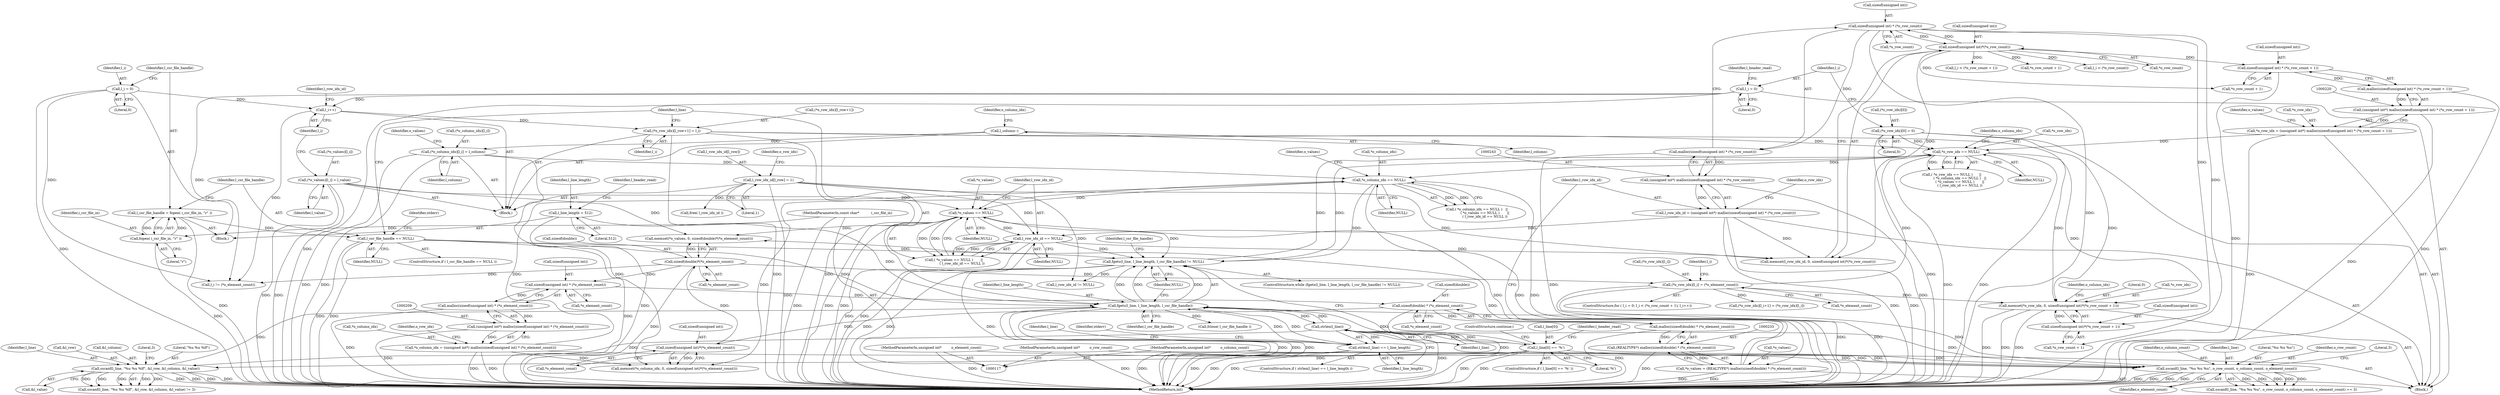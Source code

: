 digraph "1_libxsmm_151481489192e6d1997f8bde52c5c425ea41741d_0@API" {
"1000276" [label="(Call,memset(*o_row_idx, 0, sizeof(unsigned int)*(*o_row_count + 1)))"];
"1000325" [label="(Call,(*o_row_idx)[l_i] = (*o_element_count))"];
"1000300" [label="(Call,sizeof(double)*(*o_element_count))"];
"1000291" [label="(Call,sizeof(unsigned int)*(*o_element_count))"];
"1000235" [label="(Call,sizeof(double) * (*o_element_count))"];
"1000211" [label="(Call,sizeof(unsigned int) * (*o_element_count))"];
"1000332" [label="(Call,(*o_row_idx)[0] = 0)"];
"1000252" [label="(Call,*o_row_idx == NULL)"];
"1000216" [label="(Call,*o_row_idx = (unsigned int*) malloc(sizeof(unsigned int) * (*o_row_count + 1)))"];
"1000219" [label="(Call,(unsigned int*) malloc(sizeof(unsigned int) * (*o_row_count + 1)))"];
"1000221" [label="(Call,malloc(sizeof(unsigned int) * (*o_row_count + 1)))"];
"1000222" [label="(Call,sizeof(unsigned int) * (*o_row_count + 1))"];
"1000308" [label="(Call,sizeof(unsigned int)*(*o_row_count))"];
"1000245" [label="(Call,sizeof(unsigned int) * (*o_row_count))"];
"1000399" [label="(Call,(*o_row_idx)[l_row+1] = l_i)"];
"1000392" [label="(Call,l_i++)"];
"1000338" [label="(Call,l_i = 0)"];
"1000141" [label="(Call,l_i = 0)"];
"1000161" [label="(Call,fgets(l_line, l_line_length, l_csr_file_handle) != NULL)"];
"1000162" [label="(Call,fgets(l_line, l_line_length, l_csr_file_handle))"];
"1000181" [label="(Call,l_line[0] == '%')"];
"1000170" [label="(Call,strlen(l_line))"];
"1000359" [label="(Call,sscanf(l_line, \"%u %u %lf\", &l_row, &l_column, &l_value))"];
"1000197" [label="(Call,sscanf(l_line, \"%u %u %u\", o_row_count, o_column_count, o_element_count))"];
"1000122" [label="(MethodParameterIn,unsigned int*         o_row_count)"];
"1000123" [label="(MethodParameterIn,unsigned int*         o_column_count)"];
"1000124" [label="(MethodParameterIn,unsigned int*         o_element_count)"];
"1000169" [label="(Call,strlen(l_line) == l_line_length)"];
"1000128" [label="(Call,l_line_length = 512)"];
"1000150" [label="(Call,l_csr_file_handle == NULL)"];
"1000144" [label="(Call,l_csr_file_handle = fopen( i_csr_file_in, \"r\" ))"];
"1000146" [label="(Call,fopen( i_csr_file_in, \"r\" ))"];
"1000118" [label="(MethodParameterIn,const char*           i_csr_file_in)"];
"1000257" [label="(Call,*o_column_idx == NULL)"];
"1000205" [label="(Call,*o_column_idx = (unsigned int*) malloc(sizeof(unsigned int) * (*o_element_count)))"];
"1000208" [label="(Call,(unsigned int*) malloc(sizeof(unsigned int) * (*o_element_count)))"];
"1000210" [label="(Call,malloc(sizeof(unsigned int) * (*o_element_count)))"];
"1000380" [label="(Call,(*o_column_idx)[l_i] = l_column)"];
"1000378" [label="(Call,l_column--)"];
"1000266" [label="(Call,l_row_idx_id == NULL)"];
"1000240" [label="(Call,l_row_idx_id = (unsigned int*) malloc(sizeof(unsigned int) * (*o_row_count)))"];
"1000242" [label="(Call,(unsigned int*) malloc(sizeof(unsigned int) * (*o_row_count)))"];
"1000244" [label="(Call,malloc(sizeof(unsigned int) * (*o_row_count)))"];
"1000394" [label="(Call,l_row_idx_id[l_row] = 1)"];
"1000262" [label="(Call,*o_values == NULL)"];
"1000386" [label="(Call,(*o_values)[l_i] = l_value)"];
"1000229" [label="(Call,*o_values = (REALTYPE*) malloc(sizeof(double) * (*o_element_count)))"];
"1000232" [label="(Call,(REALTYPE*) malloc(sizeof(double) * (*o_element_count)))"];
"1000234" [label="(Call,malloc(sizeof(double) * (*o_element_count)))"];
"1000280" [label="(Call,sizeof(unsigned int)*(*o_row_count + 1))"];
"1000281" [label="(Call,sizeof(unsigned int))"];
"1000222" [label="(Call,sizeof(unsigned int) * (*o_row_count + 1))"];
"1000410" [label="(Call,l_i != (*o_element_count))"];
"1000240" [label="(Call,l_row_idx_id = (unsigned int*) malloc(sizeof(unsigned int) * (*o_row_count)))"];
"1000364" [label="(Call,&l_column)"];
"1000192" [label="(Identifier,l_header_read)"];
"1000393" [label="(Identifier,l_i)"];
"1000303" [label="(Call,*o_element_count)"];
"1000439" [label="(Call,(*o_row_idx)[l_i+1] = (*o_row_idx)[l_i])"];
"1000183" [label="(Identifier,l_line)"];
"1000425" [label="(Call,l_i < (*o_row_count))"];
"1000266" [label="(Call,l_row_idx_id == NULL)"];
"1000262" [label="(Call,*o_values == NULL)"];
"1000381" [label="(Call,(*o_column_idx)[l_i])"];
"1000205" [label="(Call,*o_column_idx = (unsigned int*) malloc(sizeof(unsigned int) * (*o_element_count)))"];
"1000219" [label="(Call,(unsigned int*) malloc(sizeof(unsigned int) * (*o_row_count + 1)))"];
"1000291" [label="(Call,sizeof(unsigned int)*(*o_element_count))"];
"1000199" [label="(Literal,\"%u %u %u\")"];
"1000125" [label="(Block,)"];
"1000235" [label="(Call,sizeof(double) * (*o_element_count))"];
"1000257" [label="(Call,*o_column_idx == NULL)"];
"1000231" [label="(Identifier,o_values)"];
"1000208" [label="(Call,(unsigned int*) malloc(sizeof(unsigned int) * (*o_element_count)))"];
"1000300" [label="(Call,sizeof(double)*(*o_element_count))"];
"1000309" [label="(Call,sizeof(unsigned int))"];
"1000166" [label="(Identifier,NULL)"];
"1000202" [label="(Identifier,o_element_count)"];
"1000134" [label="(Identifier,l_header_read)"];
"1000128" [label="(Call,l_line_length = 512)"];
"1000287" [label="(Call,memset(*o_column_idx, 0, sizeof(unsigned int)*(*o_element_count)))"];
"1000172" [label="(Identifier,l_line_length)"];
"1000311" [label="(Call,*o_row_count)"];
"1000211" [label="(Call,sizeof(unsigned int) * (*o_element_count))"];
"1000256" [label="(Call,( *o_column_idx == NULL )   ||\n               ( *o_values == NULL )       ||\n               ( l_row_idx_id == NULL ))"];
"1000143" [label="(Literal,0)"];
"1000407" [label="(Call,fclose( l_csr_file_handle ))"];
"1000230" [label="(Call,*o_values)"];
"1000406" [label="(Identifier,l_i)"];
"1000232" [label="(Call,(REALTYPE*) malloc(sizeof(double) * (*o_element_count)))"];
"1000280" [label="(Call,sizeof(unsigned int)*(*o_row_count + 1))"];
"1000391" [label="(Identifier,l_value)"];
"1000368" [label="(Literal,3)"];
"1000258" [label="(Call,*o_column_idx)"];
"1000292" [label="(Call,sizeof(unsigned int))"];
"1000180" [label="(ControlStructure,if ( l_line[0] == '%' ))"];
"1000263" [label="(Call,*o_values)"];
"1000241" [label="(Identifier,l_row_idx_id)"];
"1000151" [label="(Identifier,l_csr_file_handle)"];
"1000255" [label="(Identifier,NULL)"];
"1000333" [label="(Call,(*o_row_idx)[0])"];
"1000459" [label="(MethodReturn,int)"];
"1000359" [label="(Call,sscanf(l_line, \"%u %u %lf\", &l_row, &l_column, &l_value))"];
"1000200" [label="(Identifier,o_row_count)"];
"1000246" [label="(Call,sizeof(unsigned int))"];
"1000380" [label="(Call,(*o_column_idx)[l_i] = l_column)"];
"1000324" [label="(Identifier,l_i)"];
"1000289" [label="(Identifier,o_column_idx)"];
"1000387" [label="(Call,(*o_values)[l_i])"];
"1000181" [label="(Call,l_line[0] == '%')"];
"1000223" [label="(Call,sizeof(unsigned int))"];
"1000185" [label="(Literal,'%')"];
"1000162" [label="(Call,fgets(l_line, l_line_length, l_csr_file_handle))"];
"1000276" [label="(Call,memset(*o_row_idx, 0, sizeof(unsigned int)*(*o_row_count + 1)))"];
"1000217" [label="(Call,*o_row_idx)"];
"1000204" [label="(Block,)"];
"1000294" [label="(Call,*o_element_count)"];
"1000146" [label="(Call,fopen( i_csr_file_in, \"r\" ))"];
"1000165" [label="(Identifier,l_csr_file_handle)"];
"1000308" [label="(Call,sizeof(unsigned int)*(*o_row_count))"];
"1000171" [label="(Identifier,l_line)"];
"1000164" [label="(Identifier,l_line_length)"];
"1000361" [label="(Literal,\"%u %u %lf\")"];
"1000267" [label="(Identifier,l_row_idx_id)"];
"1000366" [label="(Call,&l_value)"];
"1000395" [label="(Call,l_row_idx_id[l_row])"];
"1000163" [label="(Identifier,l_line)"];
"1000455" [label="(Call,free( l_row_idx_id ))"];
"1000394" [label="(Call,l_row_idx_id[l_row] = 1)"];
"1000342" [label="(Identifier,l_header_read)"];
"1000317" [label="(Call,l_i < (*o_row_count + 1))"];
"1000147" [label="(Identifier,i_csr_file_in)"];
"1000216" [label="(Call,*o_row_idx = (unsigned int*) malloc(sizeof(unsigned int) * (*o_row_count + 1)))"];
"1000149" [label="(ControlStructure,if ( l_csr_file_handle == NULL ))"];
"1000399" [label="(Call,(*o_row_idx)[l_row+1] = l_i)"];
"1000242" [label="(Call,(unsigned int*) malloc(sizeof(unsigned int) * (*o_row_count)))"];
"1000244" [label="(Call,malloc(sizeof(unsigned int) * (*o_row_count)))"];
"1000168" [label="(ControlStructure,if ( strlen(l_line) == l_line_length ))"];
"1000402" [label="(Identifier,o_row_idx)"];
"1000238" [label="(Call,*o_element_count)"];
"1000248" [label="(Call,*o_row_count)"];
"1000170" [label="(Call,strlen(l_line))"];
"1000254" [label="(Identifier,o_row_idx)"];
"1000398" [label="(Literal,1)"];
"1000301" [label="(Call,sizeof(double))"];
"1000400" [label="(Call,(*o_row_idx)[l_row+1])"];
"1000144" [label="(Call,l_csr_file_handle = fopen( i_csr_file_in, \"r\" ))"];
"1000353" [label="(Block,)"];
"1000129" [label="(Identifier,l_line_length)"];
"1000124" [label="(MethodParameterIn,unsigned int*         o_element_count)"];
"1000142" [label="(Identifier,l_i)"];
"1000340" [label="(Literal,0)"];
"1000379" [label="(Identifier,l_column)"];
"1000261" [label="(Call,( *o_values == NULL )       ||\n               ( l_row_idx_id == NULL ))"];
"1000251" [label="(Call,( *o_row_idx == NULL )      ||\n               ( *o_column_idx == NULL )   ||\n               ( *o_values == NULL )       ||\n               ( l_row_idx_id == NULL ))"];
"1000169" [label="(Call,strlen(l_line) == l_line_length)"];
"1000451" [label="(Call,l_row_idx_id != NULL)"];
"1000360" [label="(Identifier,l_line)"];
"1000206" [label="(Call,*o_column_idx)"];
"1000330" [label="(Call,*o_element_count)"];
"1000408" [label="(Identifier,l_csr_file_handle)"];
"1000283" [label="(Call,*o_row_count + 1)"];
"1000210" [label="(Call,malloc(sizeof(unsigned int) * (*o_element_count)))"];
"1000236" [label="(Call,sizeof(double))"];
"1000203" [label="(Literal,3)"];
"1000264" [label="(Identifier,o_values)"];
"1000396" [label="(Identifier,l_row_idx_id)"];
"1000161" [label="(Call,fgets(l_line, l_line_length, l_csr_file_handle) != NULL)"];
"1000150" [label="(Call,l_csr_file_handle == NULL)"];
"1000122" [label="(MethodParameterIn,unsigned int*         o_row_count)"];
"1000253" [label="(Call,*o_row_idx)"];
"1000305" [label="(Call,memset(l_row_idx_id, 0, sizeof(unsigned int)*(*o_row_count)))"];
"1000319" [label="(Call,*o_row_count + 1)"];
"1000201" [label="(Identifier,o_column_count)"];
"1000145" [label="(Identifier,l_csr_file_handle)"];
"1000296" [label="(Call,memset(*o_values, 0, sizeof(double)*(*o_element_count)))"];
"1000268" [label="(Identifier,NULL)"];
"1000265" [label="(Identifier,NULL)"];
"1000245" [label="(Call,sizeof(unsigned int) * (*o_row_count))"];
"1000313" [label="(ControlStructure,for ( l_i = 0; l_i < (*o_row_count + 1); l_i++))"];
"1000197" [label="(Call,sscanf(l_line, \"%u %u %u\", o_row_count, o_column_count, o_element_count))"];
"1000383" [label="(Identifier,o_column_idx)"];
"1000234" [label="(Call,malloc(sizeof(double) * (*o_element_count)))"];
"1000123" [label="(MethodParameterIn,unsigned int*         o_column_count)"];
"1000358" [label="(Call,sscanf(l_line, \"%u %u %lf\", &l_row, &l_column, &l_value) != 3)"];
"1000337" [label="(Literal,0)"];
"1000326" [label="(Call,(*o_row_idx)[l_i])"];
"1000155" [label="(Identifier,stderr)"];
"1000385" [label="(Identifier,l_column)"];
"1000252" [label="(Call,*o_row_idx == NULL)"];
"1000212" [label="(Call,sizeof(unsigned int))"];
"1000187" [label="(ControlStructure,continue;)"];
"1000148" [label="(Literal,\"r\")"];
"1000378" [label="(Call,l_column--)"];
"1000218" [label="(Identifier,o_row_idx)"];
"1000214" [label="(Call,*o_element_count)"];
"1000221" [label="(Call,malloc(sizeof(unsigned int) * (*o_row_count + 1)))"];
"1000229" [label="(Call,*o_values = (REALTYPE*) malloc(sizeof(double) * (*o_element_count)))"];
"1000196" [label="(Call,sscanf(l_line, \"%u %u %u\", o_row_count, o_column_count, o_element_count) == 3)"];
"1000152" [label="(Identifier,NULL)"];
"1000225" [label="(Call,*o_row_count + 1)"];
"1000118" [label="(MethodParameterIn,const char*           i_csr_file_in)"];
"1000141" [label="(Call,l_i = 0)"];
"1000259" [label="(Identifier,o_column_idx)"];
"1000386" [label="(Call,(*o_values)[l_i] = l_value)"];
"1000362" [label="(Call,&l_row)"];
"1000182" [label="(Call,l_line[0])"];
"1000325" [label="(Call,(*o_row_idx)[l_i] = (*o_element_count))"];
"1000279" [label="(Literal,0)"];
"1000332" [label="(Call,(*o_row_idx)[0] = 0)"];
"1000392" [label="(Call,l_i++)"];
"1000198" [label="(Identifier,l_line)"];
"1000339" [label="(Identifier,l_i)"];
"1000160" [label="(ControlStructure,while (fgets(l_line, l_line_length, l_csr_file_handle) != NULL))"];
"1000338" [label="(Call,l_i = 0)"];
"1000175" [label="(Identifier,stderr)"];
"1000130" [label="(Literal,512)"];
"1000260" [label="(Identifier,NULL)"];
"1000389" [label="(Identifier,o_values)"];
"1000277" [label="(Call,*o_row_idx)"];
"1000276" -> "1000204"  [label="AST: "];
"1000276" -> "1000280"  [label="CFG: "];
"1000277" -> "1000276"  [label="AST: "];
"1000279" -> "1000276"  [label="AST: "];
"1000280" -> "1000276"  [label="AST: "];
"1000289" -> "1000276"  [label="CFG: "];
"1000276" -> "1000459"  [label="DDG: "];
"1000276" -> "1000459"  [label="DDG: "];
"1000276" -> "1000459"  [label="DDG: "];
"1000325" -> "1000276"  [label="DDG: "];
"1000332" -> "1000276"  [label="DDG: "];
"1000252" -> "1000276"  [label="DDG: "];
"1000399" -> "1000276"  [label="DDG: "];
"1000280" -> "1000276"  [label="DDG: "];
"1000325" -> "1000313"  [label="AST: "];
"1000325" -> "1000330"  [label="CFG: "];
"1000326" -> "1000325"  [label="AST: "];
"1000330" -> "1000325"  [label="AST: "];
"1000324" -> "1000325"  [label="CFG: "];
"1000325" -> "1000459"  [label="DDG: "];
"1000325" -> "1000459"  [label="DDG: "];
"1000325" -> "1000252"  [label="DDG: "];
"1000300" -> "1000325"  [label="DDG: "];
"1000325" -> "1000439"  [label="DDG: "];
"1000300" -> "1000296"  [label="AST: "];
"1000300" -> "1000303"  [label="CFG: "];
"1000301" -> "1000300"  [label="AST: "];
"1000303" -> "1000300"  [label="AST: "];
"1000296" -> "1000300"  [label="CFG: "];
"1000300" -> "1000459"  [label="DDG: "];
"1000300" -> "1000211"  [label="DDG: "];
"1000300" -> "1000296"  [label="DDG: "];
"1000291" -> "1000300"  [label="DDG: "];
"1000300" -> "1000410"  [label="DDG: "];
"1000291" -> "1000287"  [label="AST: "];
"1000291" -> "1000294"  [label="CFG: "];
"1000292" -> "1000291"  [label="AST: "];
"1000294" -> "1000291"  [label="AST: "];
"1000287" -> "1000291"  [label="CFG: "];
"1000291" -> "1000287"  [label="DDG: "];
"1000235" -> "1000291"  [label="DDG: "];
"1000235" -> "1000234"  [label="AST: "];
"1000235" -> "1000238"  [label="CFG: "];
"1000236" -> "1000235"  [label="AST: "];
"1000238" -> "1000235"  [label="AST: "];
"1000234" -> "1000235"  [label="CFG: "];
"1000235" -> "1000459"  [label="DDG: "];
"1000235" -> "1000234"  [label="DDG: "];
"1000211" -> "1000235"  [label="DDG: "];
"1000211" -> "1000210"  [label="AST: "];
"1000211" -> "1000214"  [label="CFG: "];
"1000212" -> "1000211"  [label="AST: "];
"1000214" -> "1000211"  [label="AST: "];
"1000210" -> "1000211"  [label="CFG: "];
"1000211" -> "1000210"  [label="DDG: "];
"1000332" -> "1000204"  [label="AST: "];
"1000332" -> "1000337"  [label="CFG: "];
"1000333" -> "1000332"  [label="AST: "];
"1000337" -> "1000332"  [label="AST: "];
"1000339" -> "1000332"  [label="CFG: "];
"1000332" -> "1000459"  [label="DDG: "];
"1000332" -> "1000252"  [label="DDG: "];
"1000252" -> "1000251"  [label="AST: "];
"1000252" -> "1000255"  [label="CFG: "];
"1000253" -> "1000252"  [label="AST: "];
"1000255" -> "1000252"  [label="AST: "];
"1000259" -> "1000252"  [label="CFG: "];
"1000251" -> "1000252"  [label="CFG: "];
"1000252" -> "1000459"  [label="DDG: "];
"1000252" -> "1000459"  [label="DDG: "];
"1000252" -> "1000161"  [label="DDG: "];
"1000252" -> "1000251"  [label="DDG: "];
"1000252" -> "1000251"  [label="DDG: "];
"1000216" -> "1000252"  [label="DDG: "];
"1000399" -> "1000252"  [label="DDG: "];
"1000161" -> "1000252"  [label="DDG: "];
"1000252" -> "1000257"  [label="DDG: "];
"1000216" -> "1000204"  [label="AST: "];
"1000216" -> "1000219"  [label="CFG: "];
"1000217" -> "1000216"  [label="AST: "];
"1000219" -> "1000216"  [label="AST: "];
"1000231" -> "1000216"  [label="CFG: "];
"1000216" -> "1000459"  [label="DDG: "];
"1000219" -> "1000216"  [label="DDG: "];
"1000219" -> "1000221"  [label="CFG: "];
"1000220" -> "1000219"  [label="AST: "];
"1000221" -> "1000219"  [label="AST: "];
"1000219" -> "1000459"  [label="DDG: "];
"1000221" -> "1000219"  [label="DDG: "];
"1000221" -> "1000222"  [label="CFG: "];
"1000222" -> "1000221"  [label="AST: "];
"1000221" -> "1000459"  [label="DDG: "];
"1000222" -> "1000221"  [label="DDG: "];
"1000222" -> "1000225"  [label="CFG: "];
"1000223" -> "1000222"  [label="AST: "];
"1000225" -> "1000222"  [label="AST: "];
"1000222" -> "1000459"  [label="DDG: "];
"1000308" -> "1000222"  [label="DDG: "];
"1000308" -> "1000305"  [label="AST: "];
"1000308" -> "1000311"  [label="CFG: "];
"1000309" -> "1000308"  [label="AST: "];
"1000311" -> "1000308"  [label="AST: "];
"1000305" -> "1000308"  [label="CFG: "];
"1000308" -> "1000225"  [label="DDG: "];
"1000308" -> "1000245"  [label="DDG: "];
"1000308" -> "1000305"  [label="DDG: "];
"1000245" -> "1000308"  [label="DDG: "];
"1000308" -> "1000317"  [label="DDG: "];
"1000308" -> "1000319"  [label="DDG: "];
"1000308" -> "1000425"  [label="DDG: "];
"1000245" -> "1000244"  [label="AST: "];
"1000245" -> "1000248"  [label="CFG: "];
"1000246" -> "1000245"  [label="AST: "];
"1000248" -> "1000245"  [label="AST: "];
"1000244" -> "1000245"  [label="CFG: "];
"1000245" -> "1000459"  [label="DDG: "];
"1000245" -> "1000244"  [label="DDG: "];
"1000245" -> "1000280"  [label="DDG: "];
"1000245" -> "1000283"  [label="DDG: "];
"1000399" -> "1000353"  [label="AST: "];
"1000399" -> "1000406"  [label="CFG: "];
"1000400" -> "1000399"  [label="AST: "];
"1000406" -> "1000399"  [label="AST: "];
"1000163" -> "1000399"  [label="CFG: "];
"1000399" -> "1000459"  [label="DDG: "];
"1000399" -> "1000459"  [label="DDG: "];
"1000392" -> "1000399"  [label="DDG: "];
"1000392" -> "1000353"  [label="AST: "];
"1000392" -> "1000393"  [label="CFG: "];
"1000393" -> "1000392"  [label="AST: "];
"1000396" -> "1000392"  [label="CFG: "];
"1000338" -> "1000392"  [label="DDG: "];
"1000141" -> "1000392"  [label="DDG: "];
"1000392" -> "1000410"  [label="DDG: "];
"1000338" -> "1000204"  [label="AST: "];
"1000338" -> "1000340"  [label="CFG: "];
"1000339" -> "1000338"  [label="AST: "];
"1000340" -> "1000338"  [label="AST: "];
"1000342" -> "1000338"  [label="CFG: "];
"1000338" -> "1000459"  [label="DDG: "];
"1000338" -> "1000410"  [label="DDG: "];
"1000141" -> "1000125"  [label="AST: "];
"1000141" -> "1000143"  [label="CFG: "];
"1000142" -> "1000141"  [label="AST: "];
"1000143" -> "1000141"  [label="AST: "];
"1000145" -> "1000141"  [label="CFG: "];
"1000141" -> "1000459"  [label="DDG: "];
"1000141" -> "1000410"  [label="DDG: "];
"1000161" -> "1000160"  [label="AST: "];
"1000161" -> "1000166"  [label="CFG: "];
"1000162" -> "1000161"  [label="AST: "];
"1000166" -> "1000161"  [label="AST: "];
"1000171" -> "1000161"  [label="CFG: "];
"1000408" -> "1000161"  [label="CFG: "];
"1000161" -> "1000459"  [label="DDG: "];
"1000161" -> "1000459"  [label="DDG: "];
"1000161" -> "1000459"  [label="DDG: "];
"1000162" -> "1000161"  [label="DDG: "];
"1000162" -> "1000161"  [label="DDG: "];
"1000162" -> "1000161"  [label="DDG: "];
"1000257" -> "1000161"  [label="DDG: "];
"1000266" -> "1000161"  [label="DDG: "];
"1000150" -> "1000161"  [label="DDG: "];
"1000262" -> "1000161"  [label="DDG: "];
"1000161" -> "1000451"  [label="DDG: "];
"1000162" -> "1000165"  [label="CFG: "];
"1000163" -> "1000162"  [label="AST: "];
"1000164" -> "1000162"  [label="AST: "];
"1000165" -> "1000162"  [label="AST: "];
"1000166" -> "1000162"  [label="CFG: "];
"1000162" -> "1000459"  [label="DDG: "];
"1000162" -> "1000459"  [label="DDG: "];
"1000162" -> "1000459"  [label="DDG: "];
"1000181" -> "1000162"  [label="DDG: "];
"1000359" -> "1000162"  [label="DDG: "];
"1000170" -> "1000162"  [label="DDG: "];
"1000197" -> "1000162"  [label="DDG: "];
"1000169" -> "1000162"  [label="DDG: "];
"1000128" -> "1000162"  [label="DDG: "];
"1000150" -> "1000162"  [label="DDG: "];
"1000162" -> "1000170"  [label="DDG: "];
"1000162" -> "1000169"  [label="DDG: "];
"1000162" -> "1000407"  [label="DDG: "];
"1000181" -> "1000180"  [label="AST: "];
"1000181" -> "1000185"  [label="CFG: "];
"1000182" -> "1000181"  [label="AST: "];
"1000185" -> "1000181"  [label="AST: "];
"1000187" -> "1000181"  [label="CFG: "];
"1000192" -> "1000181"  [label="CFG: "];
"1000181" -> "1000459"  [label="DDG: "];
"1000181" -> "1000459"  [label="DDG: "];
"1000181" -> "1000170"  [label="DDG: "];
"1000170" -> "1000181"  [label="DDG: "];
"1000181" -> "1000197"  [label="DDG: "];
"1000181" -> "1000359"  [label="DDG: "];
"1000170" -> "1000169"  [label="AST: "];
"1000170" -> "1000171"  [label="CFG: "];
"1000171" -> "1000170"  [label="AST: "];
"1000172" -> "1000170"  [label="CFG: "];
"1000170" -> "1000459"  [label="DDG: "];
"1000170" -> "1000169"  [label="DDG: "];
"1000170" -> "1000197"  [label="DDG: "];
"1000170" -> "1000359"  [label="DDG: "];
"1000359" -> "1000358"  [label="AST: "];
"1000359" -> "1000366"  [label="CFG: "];
"1000360" -> "1000359"  [label="AST: "];
"1000361" -> "1000359"  [label="AST: "];
"1000362" -> "1000359"  [label="AST: "];
"1000364" -> "1000359"  [label="AST: "];
"1000366" -> "1000359"  [label="AST: "];
"1000368" -> "1000359"  [label="CFG: "];
"1000359" -> "1000459"  [label="DDG: "];
"1000359" -> "1000459"  [label="DDG: "];
"1000359" -> "1000459"  [label="DDG: "];
"1000359" -> "1000459"  [label="DDG: "];
"1000359" -> "1000358"  [label="DDG: "];
"1000359" -> "1000358"  [label="DDG: "];
"1000359" -> "1000358"  [label="DDG: "];
"1000359" -> "1000358"  [label="DDG: "];
"1000359" -> "1000358"  [label="DDG: "];
"1000197" -> "1000196"  [label="AST: "];
"1000197" -> "1000202"  [label="CFG: "];
"1000198" -> "1000197"  [label="AST: "];
"1000199" -> "1000197"  [label="AST: "];
"1000200" -> "1000197"  [label="AST: "];
"1000201" -> "1000197"  [label="AST: "];
"1000202" -> "1000197"  [label="AST: "];
"1000203" -> "1000197"  [label="CFG: "];
"1000197" -> "1000459"  [label="DDG: "];
"1000197" -> "1000459"  [label="DDG: "];
"1000197" -> "1000459"  [label="DDG: "];
"1000197" -> "1000459"  [label="DDG: "];
"1000197" -> "1000196"  [label="DDG: "];
"1000197" -> "1000196"  [label="DDG: "];
"1000197" -> "1000196"  [label="DDG: "];
"1000197" -> "1000196"  [label="DDG: "];
"1000197" -> "1000196"  [label="DDG: "];
"1000122" -> "1000197"  [label="DDG: "];
"1000123" -> "1000197"  [label="DDG: "];
"1000124" -> "1000197"  [label="DDG: "];
"1000122" -> "1000117"  [label="AST: "];
"1000122" -> "1000459"  [label="DDG: "];
"1000123" -> "1000117"  [label="AST: "];
"1000123" -> "1000459"  [label="DDG: "];
"1000124" -> "1000117"  [label="AST: "];
"1000124" -> "1000459"  [label="DDG: "];
"1000169" -> "1000168"  [label="AST: "];
"1000169" -> "1000172"  [label="CFG: "];
"1000172" -> "1000169"  [label="AST: "];
"1000175" -> "1000169"  [label="CFG: "];
"1000183" -> "1000169"  [label="CFG: "];
"1000169" -> "1000459"  [label="DDG: "];
"1000169" -> "1000459"  [label="DDG: "];
"1000169" -> "1000459"  [label="DDG: "];
"1000128" -> "1000125"  [label="AST: "];
"1000128" -> "1000130"  [label="CFG: "];
"1000129" -> "1000128"  [label="AST: "];
"1000130" -> "1000128"  [label="AST: "];
"1000134" -> "1000128"  [label="CFG: "];
"1000128" -> "1000459"  [label="DDG: "];
"1000150" -> "1000149"  [label="AST: "];
"1000150" -> "1000152"  [label="CFG: "];
"1000151" -> "1000150"  [label="AST: "];
"1000152" -> "1000150"  [label="AST: "];
"1000155" -> "1000150"  [label="CFG: "];
"1000163" -> "1000150"  [label="CFG: "];
"1000150" -> "1000459"  [label="DDG: "];
"1000150" -> "1000459"  [label="DDG: "];
"1000150" -> "1000459"  [label="DDG: "];
"1000144" -> "1000150"  [label="DDG: "];
"1000144" -> "1000125"  [label="AST: "];
"1000144" -> "1000146"  [label="CFG: "];
"1000145" -> "1000144"  [label="AST: "];
"1000146" -> "1000144"  [label="AST: "];
"1000151" -> "1000144"  [label="CFG: "];
"1000144" -> "1000459"  [label="DDG: "];
"1000146" -> "1000144"  [label="DDG: "];
"1000146" -> "1000144"  [label="DDG: "];
"1000146" -> "1000148"  [label="CFG: "];
"1000147" -> "1000146"  [label="AST: "];
"1000148" -> "1000146"  [label="AST: "];
"1000146" -> "1000459"  [label="DDG: "];
"1000118" -> "1000146"  [label="DDG: "];
"1000118" -> "1000117"  [label="AST: "];
"1000118" -> "1000459"  [label="DDG: "];
"1000257" -> "1000256"  [label="AST: "];
"1000257" -> "1000260"  [label="CFG: "];
"1000258" -> "1000257"  [label="AST: "];
"1000260" -> "1000257"  [label="AST: "];
"1000264" -> "1000257"  [label="CFG: "];
"1000256" -> "1000257"  [label="CFG: "];
"1000257" -> "1000459"  [label="DDG: "];
"1000257" -> "1000459"  [label="DDG: "];
"1000257" -> "1000256"  [label="DDG: "];
"1000257" -> "1000256"  [label="DDG: "];
"1000205" -> "1000257"  [label="DDG: "];
"1000380" -> "1000257"  [label="DDG: "];
"1000257" -> "1000262"  [label="DDG: "];
"1000257" -> "1000287"  [label="DDG: "];
"1000205" -> "1000204"  [label="AST: "];
"1000205" -> "1000208"  [label="CFG: "];
"1000206" -> "1000205"  [label="AST: "];
"1000208" -> "1000205"  [label="AST: "];
"1000218" -> "1000205"  [label="CFG: "];
"1000205" -> "1000459"  [label="DDG: "];
"1000205" -> "1000459"  [label="DDG: "];
"1000208" -> "1000205"  [label="DDG: "];
"1000205" -> "1000287"  [label="DDG: "];
"1000208" -> "1000210"  [label="CFG: "];
"1000209" -> "1000208"  [label="AST: "];
"1000210" -> "1000208"  [label="AST: "];
"1000208" -> "1000459"  [label="DDG: "];
"1000210" -> "1000208"  [label="DDG: "];
"1000210" -> "1000459"  [label="DDG: "];
"1000380" -> "1000353"  [label="AST: "];
"1000380" -> "1000385"  [label="CFG: "];
"1000381" -> "1000380"  [label="AST: "];
"1000385" -> "1000380"  [label="AST: "];
"1000389" -> "1000380"  [label="CFG: "];
"1000380" -> "1000459"  [label="DDG: "];
"1000380" -> "1000459"  [label="DDG: "];
"1000380" -> "1000287"  [label="DDG: "];
"1000378" -> "1000380"  [label="DDG: "];
"1000378" -> "1000353"  [label="AST: "];
"1000378" -> "1000379"  [label="CFG: "];
"1000379" -> "1000378"  [label="AST: "];
"1000383" -> "1000378"  [label="CFG: "];
"1000266" -> "1000261"  [label="AST: "];
"1000266" -> "1000268"  [label="CFG: "];
"1000267" -> "1000266"  [label="AST: "];
"1000268" -> "1000266"  [label="AST: "];
"1000261" -> "1000266"  [label="CFG: "];
"1000266" -> "1000459"  [label="DDG: "];
"1000266" -> "1000459"  [label="DDG: "];
"1000266" -> "1000261"  [label="DDG: "];
"1000266" -> "1000261"  [label="DDG: "];
"1000240" -> "1000266"  [label="DDG: "];
"1000394" -> "1000266"  [label="DDG: "];
"1000262" -> "1000266"  [label="DDG: "];
"1000266" -> "1000305"  [label="DDG: "];
"1000240" -> "1000204"  [label="AST: "];
"1000240" -> "1000242"  [label="CFG: "];
"1000241" -> "1000240"  [label="AST: "];
"1000242" -> "1000240"  [label="AST: "];
"1000254" -> "1000240"  [label="CFG: "];
"1000240" -> "1000459"  [label="DDG: "];
"1000240" -> "1000459"  [label="DDG: "];
"1000242" -> "1000240"  [label="DDG: "];
"1000240" -> "1000305"  [label="DDG: "];
"1000242" -> "1000244"  [label="CFG: "];
"1000243" -> "1000242"  [label="AST: "];
"1000244" -> "1000242"  [label="AST: "];
"1000242" -> "1000459"  [label="DDG: "];
"1000244" -> "1000242"  [label="DDG: "];
"1000244" -> "1000459"  [label="DDG: "];
"1000394" -> "1000353"  [label="AST: "];
"1000394" -> "1000398"  [label="CFG: "];
"1000395" -> "1000394"  [label="AST: "];
"1000398" -> "1000394"  [label="AST: "];
"1000402" -> "1000394"  [label="CFG: "];
"1000394" -> "1000459"  [label="DDG: "];
"1000394" -> "1000305"  [label="DDG: "];
"1000394" -> "1000451"  [label="DDG: "];
"1000394" -> "1000455"  [label="DDG: "];
"1000262" -> "1000261"  [label="AST: "];
"1000262" -> "1000265"  [label="CFG: "];
"1000263" -> "1000262"  [label="AST: "];
"1000265" -> "1000262"  [label="AST: "];
"1000267" -> "1000262"  [label="CFG: "];
"1000261" -> "1000262"  [label="CFG: "];
"1000262" -> "1000459"  [label="DDG: "];
"1000262" -> "1000459"  [label="DDG: "];
"1000262" -> "1000261"  [label="DDG: "];
"1000262" -> "1000261"  [label="DDG: "];
"1000386" -> "1000262"  [label="DDG: "];
"1000229" -> "1000262"  [label="DDG: "];
"1000262" -> "1000296"  [label="DDG: "];
"1000386" -> "1000353"  [label="AST: "];
"1000386" -> "1000391"  [label="CFG: "];
"1000387" -> "1000386"  [label="AST: "];
"1000391" -> "1000386"  [label="AST: "];
"1000393" -> "1000386"  [label="CFG: "];
"1000386" -> "1000459"  [label="DDG: "];
"1000386" -> "1000459"  [label="DDG: "];
"1000386" -> "1000296"  [label="DDG: "];
"1000229" -> "1000204"  [label="AST: "];
"1000229" -> "1000232"  [label="CFG: "];
"1000230" -> "1000229"  [label="AST: "];
"1000232" -> "1000229"  [label="AST: "];
"1000241" -> "1000229"  [label="CFG: "];
"1000229" -> "1000459"  [label="DDG: "];
"1000229" -> "1000459"  [label="DDG: "];
"1000232" -> "1000229"  [label="DDG: "];
"1000229" -> "1000296"  [label="DDG: "];
"1000232" -> "1000234"  [label="CFG: "];
"1000233" -> "1000232"  [label="AST: "];
"1000234" -> "1000232"  [label="AST: "];
"1000232" -> "1000459"  [label="DDG: "];
"1000234" -> "1000232"  [label="DDG: "];
"1000234" -> "1000459"  [label="DDG: "];
"1000280" -> "1000283"  [label="CFG: "];
"1000281" -> "1000280"  [label="AST: "];
"1000283" -> "1000280"  [label="AST: "];
}

